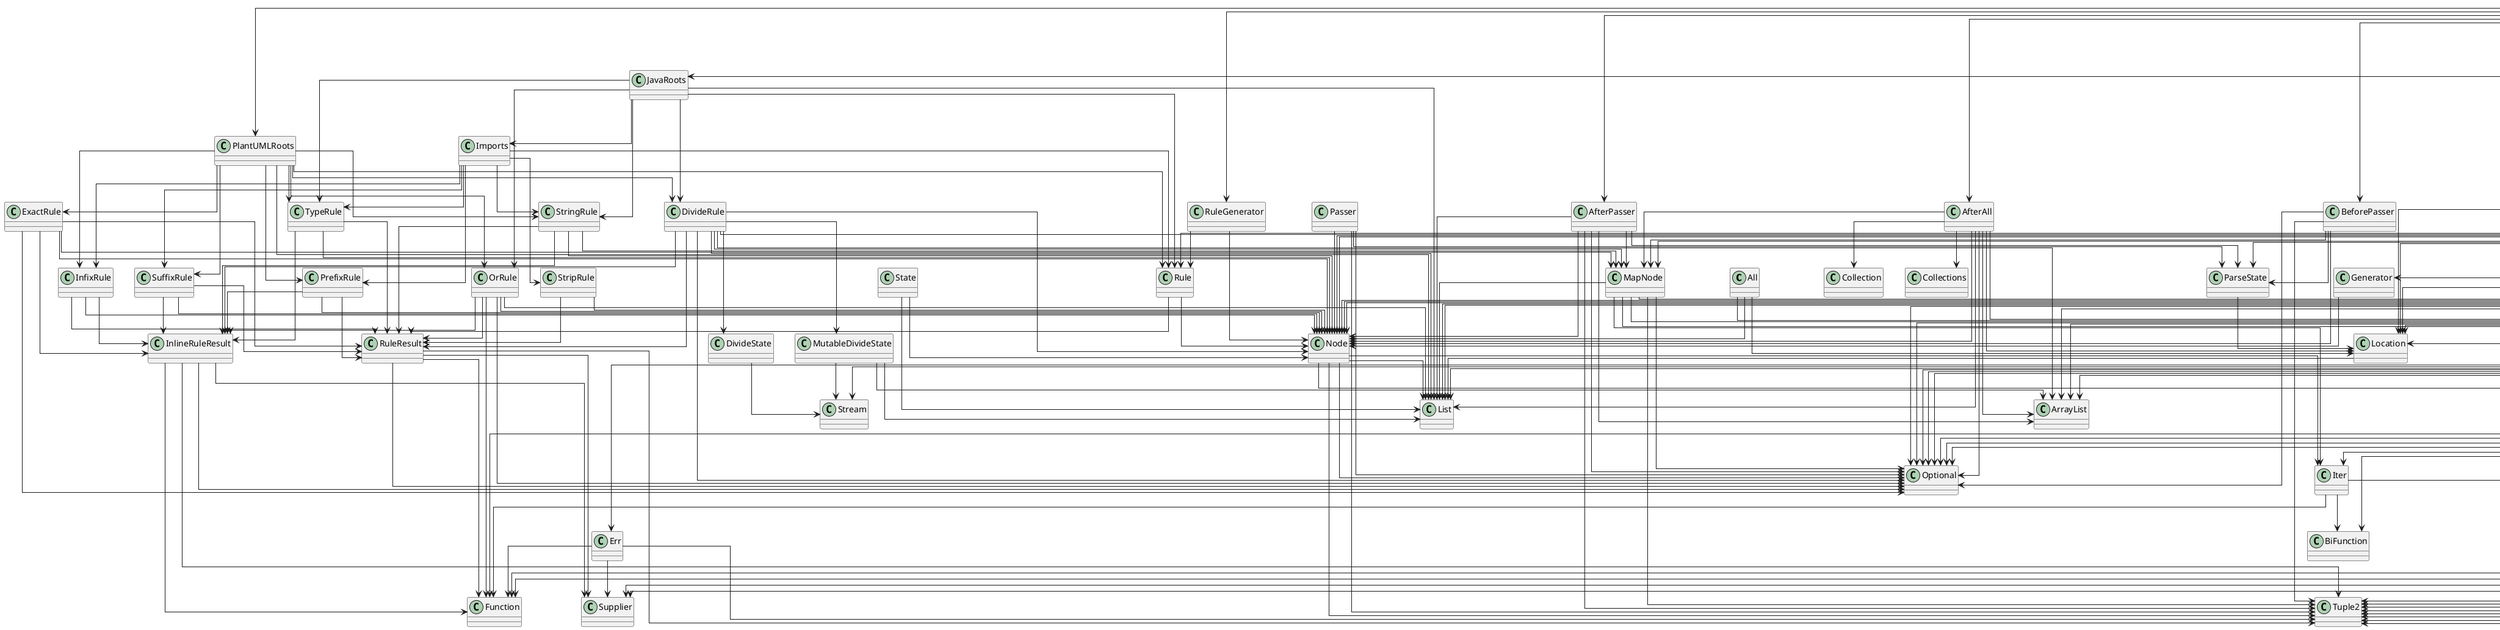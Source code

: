 @startuml
skinparam linetype ortho
class All
All --> Node
All --> Location
All --> Map
class JavaRoots
JavaRoots --> Imports
JavaRoots --> DivideRule
JavaRoots --> OrRule
JavaRoots --> Rule
JavaRoots --> StringRule
JavaRoots --> TypeRule
JavaRoots --> List
class RuleResult
RuleResult --> Tuple2
RuleResult --> Optional
RuleResult --> Function
RuleResult --> Supplier
class Sources
Sources --> Result
Sources --> IOException
Sources --> Map
class PlantUMLRoots
PlantUMLRoots --> DivideRule
PlantUMLRoots --> ExactRule
PlantUMLRoots --> InfixRule
PlantUMLRoots --> OrRule
PlantUMLRoots --> PrefixRule
PlantUMLRoots --> Rule
PlantUMLRoots --> StringRule
PlantUMLRoots --> SuffixRule
PlantUMLRoots --> TypeRule
PlantUMLRoots --> List
class Iters
Iters --> Tuple2
Iters --> HeadedIter
Iters --> RangeHead
Iters --> ArrayList
Iters --> List
Iters --> Map
Iters --> Set
class SafeFiles
SafeFiles --> Err
SafeFiles --> Ok
SafeFiles --> Result
SafeFiles --> IOException
SafeFiles --> Files
SafeFiles --> Path
SafeFiles --> Optional
SafeFiles --> Set
SafeFiles --> Collectors
SafeFiles --> Stream
class Lexer
Lexer --> Node
Lexer --> Location
Lexer --> Map
class StringRule
StringRule --> MapNode
StringRule --> Node
StringRule --> InlineRuleResult
StringRule --> RuleResult
class Head
Head --> Optional
class Tuple2
class PathSources
PathSources --> SafeFiles
PathSources --> Tuple2
PathSources --> Iters
PathSources --> MapCollector
PathSources --> ResultCollector
PathSources --> Result
PathSources --> IOException
PathSources --> Files
PathSources --> Path
PathSources --> Map
PathSources --> Set
PathSources --> Collectors
class BeforePasser
BeforePasser --> Tuple2
BeforePasser --> MapNode
BeforePasser --> Node
BeforePasser --> ParseState
BeforePasser --> Optional
class State
State --> Node
State --> List
class AfterPasser
AfterPasser --> Tuple2
AfterPasser --> MapNode
AfterPasser --> Node
AfterPasser --> ParseState
AfterPasser --> ArrayList
AfterPasser --> List
AfterPasser --> Optional
class Imports
Imports --> InfixRule
Imports --> PrefixRule
Imports --> Rule
Imports --> StringRule
Imports --> StripRule
Imports --> SuffixRule
Imports --> TypeRule
class Source
Source --> Result
Source --> IOException
class MapCollector
MapCollector --> Tuple2
MapCollector --> HashMap
MapCollector --> Map
class DivideState
DivideState --> Stream
class ResultCollector
ResultCollector --> Ok
ResultCollector --> Result
class RuleGenerator
RuleGenerator --> Node
RuleGenerator --> Rule
class Generator
Generator --> Node
class Passer
Passer --> Tuple2
Passer --> Node
Passer --> ParseState
Passer --> Optional
class PrefixRule
PrefixRule --> Node
PrefixRule --> InlineRuleResult
PrefixRule --> RuleResult
class InfixRule
InfixRule --> Node
InfixRule --> InlineRuleResult
InfixRule --> RuleResult
class CompileApplication
CompileApplication --> Tuple2
CompileApplication --> Iters
CompileApplication --> MapCollector
CompileApplication --> Node
CompileApplication --> Location
CompileApplication --> Sources
CompileApplication --> Targets
CompileApplication --> Generator
CompileApplication --> Lexer
CompileApplication --> Parser
CompileApplication --> IOException
CompileApplication --> Map
CompileApplication --> Optional
class ExactRule
ExactRule --> MapNode
ExactRule --> Node
ExactRule --> InlineRuleResult
ExactRule --> RuleResult
ExactRule --> Optional
class Collector
class PathSource
PathSource --> SafeFiles
PathSource --> Result
PathSource --> IOException
PathSource --> Path
PathSource --> ArrayList
PathSource --> List
class TypeRule
TypeRule --> Node
TypeRule --> InlineRuleResult
TypeRule --> RuleResult
class ParseState
ParseState --> Location
class OrRule
OrRule --> Node
OrRule --> InlineRuleResult
OrRule --> RuleResult
OrRule --> List
OrRule --> Optional
OrRule --> Function
class Node
Node --> Tuple2
Node --> Iter
Node --> List
Node --> Map
Node --> Optional
class Rule
Rule --> Node
Rule --> RuleResult
class InlineRuleResult
InlineRuleResult --> Tuple2
InlineRuleResult --> Optional
InlineRuleResult --> Function
InlineRuleResult --> Supplier
class TreeParser
TreeParser --> Tuple2
TreeParser --> Iters
TreeParser --> MapCollector
TreeParser --> Node
TreeParser --> Location
TreeParser --> ParseState
TreeParser --> ArrayList
TreeParser --> List
TreeParser --> Map
class Location
Location --> List
class Parser
Parser --> Node
Parser --> Location
Parser --> Map
class PathTargets
PathTargets --> SafeFiles
PathTargets --> Iters
PathTargets --> IOException
PathTargets --> Files
PathTargets --> Path
PathTargets --> Map
PathTargets --> Optional
class StripRule
StripRule --> Node
StripRule --> RuleResult
class Ok
Ok --> Tuple2
Ok --> Function
Ok --> Supplier
class Iter
Iter --> Result
Iter --> BiFunction
Iter --> Function
class Application
Application --> IOException
Application --> Optional
class RangeHead
RangeHead --> Optional
class DivideRule
DivideRule --> MapNode
DivideRule --> Node
DivideRule --> DivideState
DivideRule --> MutableDivideState
DivideRule --> InlineRuleResult
DivideRule --> RuleResult
DivideRule --> ArrayList
DivideRule --> List
DivideRule --> Optional
DivideRule --> Collectors
class Err
Err --> Tuple2
Err --> Function
Err --> Supplier
class RuleLexer
RuleLexer --> Tuple2
RuleLexer --> Iters
RuleLexer --> MapCollector
RuleLexer --> MapNode
RuleLexer --> Node
RuleLexer --> Rule
RuleLexer --> Location
RuleLexer --> Map
class SuffixRule
SuffixRule --> Node
SuffixRule --> InlineRuleResult
SuffixRule --> RuleResult
class AfterAll
AfterAll --> MapNode
AfterAll --> Node
AfterAll --> Location
AfterAll --> ArrayList
AfterAll --> Collection
AfterAll --> Collections
AfterAll --> List
AfterAll --> Map
AfterAll --> Optional
class Result
Result --> Tuple2
Result --> Function
Result --> Supplier
class Main
Main --> Application
Main --> CompileApplication
Main --> JavaRoots
Main --> PlantUMLRoots
Main --> PathSources
Main --> PathTargets
Main --> Sources
Main --> Targets
Main --> AfterAll
Main --> AfterPasser
Main --> BeforePasser
Main --> Lexer
Main --> Parser
Main --> RuleGenerator
Main --> RuleLexer
Main --> TreeParser
Main --> IOException
Main --> Paths
class HeadedIter
HeadedIter --> Collector
HeadedIter --> Iter
HeadedIter --> Ok
HeadedIter --> Result
HeadedIter --> Optional
HeadedIter --> BiFunction
HeadedIter --> Function
class MutableDivideState
MutableDivideState --> ArrayList
MutableDivideState --> List
MutableDivideState --> Stream
class Targets
Targets --> IOException
Targets --> Map
Targets --> Optional
class MapNode
MapNode --> Tuple2
MapNode --> Iter
MapNode --> Iters
MapNode --> HashMap
MapNode --> List
MapNode --> Map
MapNode --> Optional
@enduml
